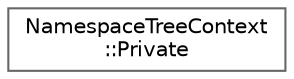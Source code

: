 digraph "Graphical Class Hierarchy"
{
 // INTERACTIVE_SVG=YES
 // LATEX_PDF_SIZE
  bgcolor="transparent";
  edge [fontname=Helvetica,fontsize=10,labelfontname=Helvetica,labelfontsize=10];
  node [fontname=Helvetica,fontsize=10,shape=box,height=0.2,width=0.4];
  rankdir="LR";
  Node0 [label="NamespaceTreeContext\l::Private",height=0.2,width=0.4,color="grey40", fillcolor="white", style="filled",URL="$d6/da3/class_namespace_tree_context_1_1_private.html",tooltip=" "];
}
